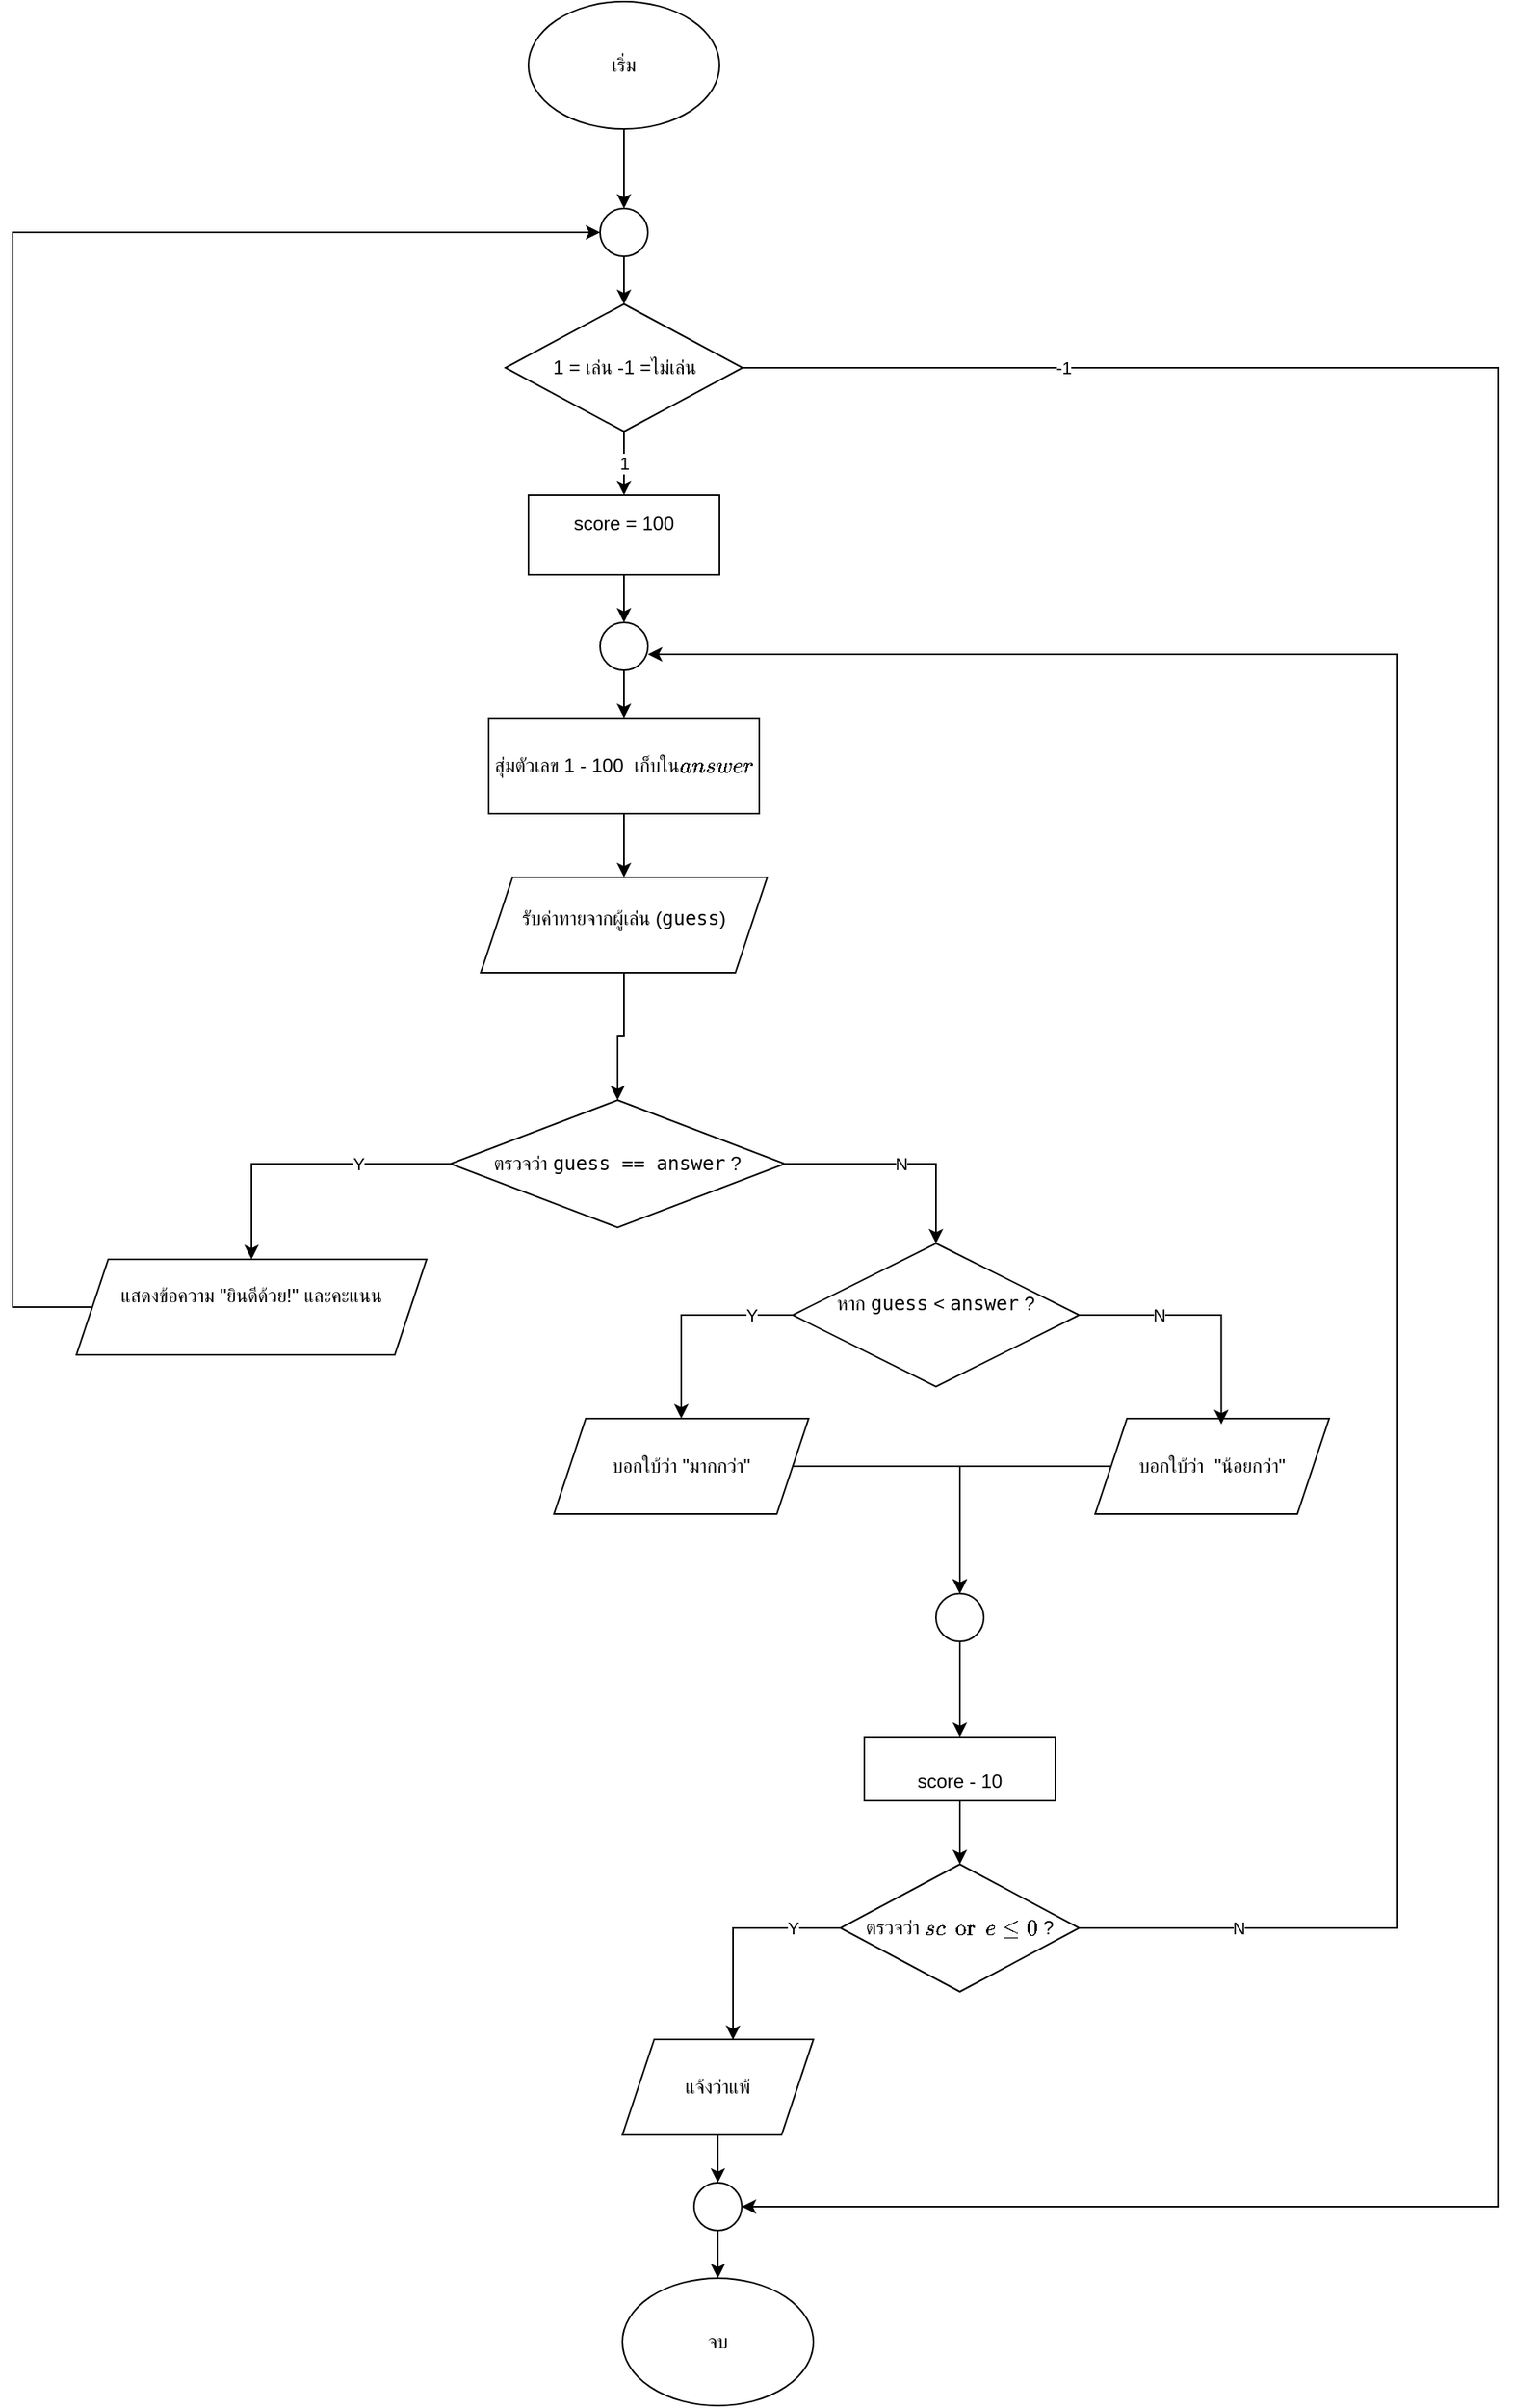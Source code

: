 <mxfile version="28.0.7">
  <diagram name="หน้า-1" id="YeD2-zbvNSz4BnXHVZ-j">
    <mxGraphModel dx="1895" dy="3505" grid="1" gridSize="10" guides="1" tooltips="1" connect="1" arrows="1" fold="1" page="1" pageScale="1" pageWidth="827" pageHeight="1169" math="0" shadow="0">
      <root>
        <mxCell id="0" />
        <mxCell id="1" parent="0" />
        <mxCell id="3lHvDlGHn1ezDBj5FLJX-93" value="" style="edgeStyle=orthogonalEdgeStyle;rounded=0;orthogonalLoop=1;jettySize=auto;html=1;" edge="1" parent="1" source="3lHvDlGHn1ezDBj5FLJX-1" target="3lHvDlGHn1ezDBj5FLJX-89">
          <mxGeometry relative="1" as="geometry" />
        </mxCell>
        <mxCell id="3lHvDlGHn1ezDBj5FLJX-1" value="เริ่ม" style="ellipse;whiteSpace=wrap;html=1;" vertex="1" parent="1">
          <mxGeometry x="354" y="-1460" width="120" height="80" as="geometry" />
        </mxCell>
        <mxCell id="3lHvDlGHn1ezDBj5FLJX-108" value="" style="edgeStyle=orthogonalEdgeStyle;rounded=0;orthogonalLoop=1;jettySize=auto;html=1;" edge="1" parent="1" source="3lHvDlGHn1ezDBj5FLJX-3" target="3lHvDlGHn1ezDBj5FLJX-15">
          <mxGeometry relative="1" as="geometry" />
        </mxCell>
        <mxCell id="3lHvDlGHn1ezDBj5FLJX-3" value="สุ่มตัวเลข 1 - 100&amp;nbsp; เก็บใน`answer`" style="rounded=0;whiteSpace=wrap;html=1;" vertex="1" parent="1">
          <mxGeometry x="329" y="-1010" width="170" height="60" as="geometry" />
        </mxCell>
        <mxCell id="3lHvDlGHn1ezDBj5FLJX-112" value="" style="edgeStyle=orthogonalEdgeStyle;rounded=0;orthogonalLoop=1;jettySize=auto;html=1;" edge="1" parent="1" source="3lHvDlGHn1ezDBj5FLJX-14" target="3lHvDlGHn1ezDBj5FLJX-111">
          <mxGeometry relative="1" as="geometry" />
        </mxCell>
        <mxCell id="3lHvDlGHn1ezDBj5FLJX-14" value="&#xa;score = 100&#xa;&#xa;" style="rounded=0;whiteSpace=wrap;html=1;" vertex="1" parent="1">
          <mxGeometry x="354" y="-1150" width="120" height="50" as="geometry" />
        </mxCell>
        <mxCell id="3lHvDlGHn1ezDBj5FLJX-29" value="" style="edgeStyle=orthogonalEdgeStyle;rounded=0;orthogonalLoop=1;jettySize=auto;html=1;" edge="1" parent="1" source="3lHvDlGHn1ezDBj5FLJX-15" target="3lHvDlGHn1ezDBj5FLJX-28">
          <mxGeometry relative="1" as="geometry" />
        </mxCell>
        <mxCell id="3lHvDlGHn1ezDBj5FLJX-15" value="&#xa;&lt;table&gt;&lt;tbody&gt;&lt;tr&gt;&lt;td data-col-size=&quot;sm&quot; data-end=&quot;1090&quot; data-start=&quot;1081&quot;&gt;&lt;/td&gt;&lt;/tr&gt;&lt;/tbody&gt;&lt;/table&gt;&lt;table&gt;&lt;tbody&gt;&lt;tr&gt;&lt;td data-col-size=&quot;md&quot; data-end=&quot;1122&quot; data-start=&quot;1090&quot;&gt;รับค่าทายจากผู้เล่น (&lt;code data-end=&quot;1120&quot; data-start=&quot;1113&quot;&gt;guess&lt;/code&gt;)&lt;/td&gt;&lt;/tr&gt;&lt;/tbody&gt;&lt;/table&gt;&#xa;&#xa;" style="shape=parallelogram;perimeter=parallelogramPerimeter;whiteSpace=wrap;html=1;fixedSize=1;" vertex="1" parent="1">
          <mxGeometry x="324" y="-910" width="180" height="60" as="geometry" />
        </mxCell>
        <mxCell id="3lHvDlGHn1ezDBj5FLJX-32" value="Y" style="edgeStyle=orthogonalEdgeStyle;rounded=0;orthogonalLoop=1;jettySize=auto;html=1;" edge="1" parent="1" source="3lHvDlGHn1ezDBj5FLJX-28" target="3lHvDlGHn1ezDBj5FLJX-31">
          <mxGeometry x="-0.371" relative="1" as="geometry">
            <mxPoint as="offset" />
          </mxGeometry>
        </mxCell>
        <mxCell id="3lHvDlGHn1ezDBj5FLJX-55" value="N" style="edgeStyle=orthogonalEdgeStyle;rounded=0;orthogonalLoop=1;jettySize=auto;html=1;" edge="1" parent="1" source="3lHvDlGHn1ezDBj5FLJX-28" target="3lHvDlGHn1ezDBj5FLJX-54">
          <mxGeometry relative="1" as="geometry">
            <Array as="points">
              <mxPoint x="610" y="-730" />
            </Array>
          </mxGeometry>
        </mxCell>
        <mxCell id="3lHvDlGHn1ezDBj5FLJX-28" value="ตรวจว่า &lt;code data-end=&quot;1259&quot; data-start=&quot;1242&quot;&gt;guess == answer&lt;/code&gt; ?" style="rhombus;whiteSpace=wrap;html=1;" vertex="1" parent="1">
          <mxGeometry x="305" y="-770" width="210" height="80" as="geometry" />
        </mxCell>
        <mxCell id="3lHvDlGHn1ezDBj5FLJX-44" value="" style="edgeStyle=orthogonalEdgeStyle;rounded=0;orthogonalLoop=1;jettySize=auto;html=1;entryX=0;entryY=0.5;entryDx=0;entryDy=0;" edge="1" parent="1" source="3lHvDlGHn1ezDBj5FLJX-31" target="3lHvDlGHn1ezDBj5FLJX-89">
          <mxGeometry relative="1" as="geometry">
            <mxPoint x="180" y="-560" as="targetPoint" />
            <Array as="points">
              <mxPoint x="30" y="-640" />
              <mxPoint x="30" y="-1315" />
            </Array>
          </mxGeometry>
        </mxCell>
        <mxCell id="3lHvDlGHn1ezDBj5FLJX-31" value="&#xa;แสดงข้อความ &quot;ยินดีด้วย!&quot; และคะแนน&#xa;&#xa;" style="shape=parallelogram;perimeter=parallelogramPerimeter;whiteSpace=wrap;html=1;fixedSize=1;" vertex="1" parent="1">
          <mxGeometry x="70" y="-670" width="220" height="60" as="geometry" />
        </mxCell>
        <mxCell id="3lHvDlGHn1ezDBj5FLJX-64" value="Y" style="edgeStyle=orthogonalEdgeStyle;rounded=0;orthogonalLoop=1;jettySize=auto;html=1;" edge="1" parent="1" source="3lHvDlGHn1ezDBj5FLJX-54" target="3lHvDlGHn1ezDBj5FLJX-62">
          <mxGeometry x="-0.613" relative="1" as="geometry">
            <Array as="points">
              <mxPoint x="450" y="-635" />
            </Array>
            <mxPoint as="offset" />
          </mxGeometry>
        </mxCell>
        <mxCell id="3lHvDlGHn1ezDBj5FLJX-54" value="&#xa;หาก &lt;code data-end=&quot;1670&quot; data-start=&quot;1663&quot;&gt;guess&lt;/code&gt; &amp;lt; &lt;code data-end=&quot;1681&quot; data-start=&quot;1673&quot;&gt;answer&lt;/code&gt; ?&#xa;&#xa;" style="rhombus;whiteSpace=wrap;html=1;" vertex="1" parent="1">
          <mxGeometry x="520" y="-680" width="180" height="90" as="geometry" />
        </mxCell>
        <mxCell id="3lHvDlGHn1ezDBj5FLJX-70" style="edgeStyle=orthogonalEdgeStyle;rounded=0;orthogonalLoop=1;jettySize=auto;html=1;exitX=0;exitY=0.5;exitDx=0;exitDy=0;entryX=0.5;entryY=0;entryDx=0;entryDy=0;" edge="1" parent="1" source="3lHvDlGHn1ezDBj5FLJX-57" target="3lHvDlGHn1ezDBj5FLJX-68">
          <mxGeometry relative="1" as="geometry">
            <mxPoint x="620" y="-450" as="targetPoint" />
          </mxGeometry>
        </mxCell>
        <mxCell id="3lHvDlGHn1ezDBj5FLJX-57" value="&lt;br&gt;บอกใบ้ว่า&amp;nbsp; &quot;น้อยกว่า&quot;&lt;div&gt;&lt;br/&gt;&lt;/div&gt;" style="shape=parallelogram;perimeter=parallelogramPerimeter;whiteSpace=wrap;html=1;fixedSize=1;" vertex="1" parent="1">
          <mxGeometry x="710" y="-570" width="147" height="60" as="geometry" />
        </mxCell>
        <mxCell id="3lHvDlGHn1ezDBj5FLJX-69" style="edgeStyle=orthogonalEdgeStyle;rounded=0;orthogonalLoop=1;jettySize=auto;html=1;entryX=0.5;entryY=0;entryDx=0;entryDy=0;" edge="1" parent="1" source="3lHvDlGHn1ezDBj5FLJX-62" target="3lHvDlGHn1ezDBj5FLJX-68">
          <mxGeometry relative="1" as="geometry" />
        </mxCell>
        <mxCell id="3lHvDlGHn1ezDBj5FLJX-62" value="บอกใบ้ว่า &quot;มากกว่า&quot;" style="shape=parallelogram;perimeter=parallelogramPerimeter;whiteSpace=wrap;html=1;fixedSize=1;" vertex="1" parent="1">
          <mxGeometry x="370" y="-570" width="160" height="60" as="geometry" />
        </mxCell>
        <mxCell id="3lHvDlGHn1ezDBj5FLJX-65" value="N" style="edgeStyle=orthogonalEdgeStyle;rounded=0;orthogonalLoop=1;jettySize=auto;html=1;entryX=0.539;entryY=0.06;entryDx=0;entryDy=0;entryPerimeter=0;" edge="1" parent="1" source="3lHvDlGHn1ezDBj5FLJX-54" target="3lHvDlGHn1ezDBj5FLJX-57">
          <mxGeometry x="-0.366" relative="1" as="geometry">
            <mxPoint as="offset" />
          </mxGeometry>
        </mxCell>
        <mxCell id="3lHvDlGHn1ezDBj5FLJX-73" style="edgeStyle=orthogonalEdgeStyle;rounded=0;orthogonalLoop=1;jettySize=auto;html=1;entryX=0.5;entryY=0;entryDx=0;entryDy=0;" edge="1" parent="1" source="3lHvDlGHn1ezDBj5FLJX-68" target="3lHvDlGHn1ezDBj5FLJX-71">
          <mxGeometry relative="1" as="geometry">
            <mxPoint x="625" y="-390" as="targetPoint" />
          </mxGeometry>
        </mxCell>
        <mxCell id="3lHvDlGHn1ezDBj5FLJX-68" value="" style="ellipse;whiteSpace=wrap;html=1;aspect=fixed;" vertex="1" parent="1">
          <mxGeometry x="610" y="-460" width="30" height="30" as="geometry" />
        </mxCell>
        <mxCell id="3lHvDlGHn1ezDBj5FLJX-75" value="" style="edgeStyle=orthogonalEdgeStyle;rounded=0;orthogonalLoop=1;jettySize=auto;html=1;" edge="1" parent="1" source="3lHvDlGHn1ezDBj5FLJX-71" target="3lHvDlGHn1ezDBj5FLJX-74">
          <mxGeometry relative="1" as="geometry" />
        </mxCell>
        <mxCell id="3lHvDlGHn1ezDBj5FLJX-71" value="&lt;br&gt;score - 10" style="whiteSpace=wrap;html=1;" vertex="1" parent="1">
          <mxGeometry x="565" y="-370" width="120" height="40" as="geometry" />
        </mxCell>
        <mxCell id="3lHvDlGHn1ezDBj5FLJX-110" value="N" style="edgeStyle=orthogonalEdgeStyle;rounded=0;orthogonalLoop=1;jettySize=auto;html=1;entryX=1;entryY=0.5;entryDx=0;entryDy=0;exitX=1;exitY=0.5;exitDx=0;exitDy=0;exitPerimeter=0;" edge="1" parent="1" source="3lHvDlGHn1ezDBj5FLJX-74">
          <mxGeometry x="-0.864" relative="1" as="geometry">
            <mxPoint x="429.0" y="-1050.05" as="targetPoint" />
            <mxPoint x="700.0" y="-245.05" as="sourcePoint" />
            <Array as="points">
              <mxPoint x="900" y="-250" />
              <mxPoint x="900" y="-1050" />
            </Array>
            <mxPoint as="offset" />
          </mxGeometry>
        </mxCell>
        <mxCell id="3lHvDlGHn1ezDBj5FLJX-74" value="ตรวจว่า `score &lt;= 0` ?" style="rhombus;whiteSpace=wrap;html=1;" vertex="1" parent="1">
          <mxGeometry x="550" y="-290" width="150" height="80" as="geometry" />
        </mxCell>
        <mxCell id="3lHvDlGHn1ezDBj5FLJX-82" value="" style="edgeStyle=orthogonalEdgeStyle;rounded=0;orthogonalLoop=1;jettySize=auto;html=1;" edge="1" parent="1" source="3lHvDlGHn1ezDBj5FLJX-76" target="3lHvDlGHn1ezDBj5FLJX-81">
          <mxGeometry relative="1" as="geometry" />
        </mxCell>
        <mxCell id="3lHvDlGHn1ezDBj5FLJX-76" value="แจ้งว่าแพ้" style="shape=parallelogram;perimeter=parallelogramPerimeter;whiteSpace=wrap;html=1;fixedSize=1;" vertex="1" parent="1">
          <mxGeometry x="413" y="-180" width="120" height="60" as="geometry" />
        </mxCell>
        <mxCell id="3lHvDlGHn1ezDBj5FLJX-77" value="Y" style="edgeStyle=orthogonalEdgeStyle;rounded=0;orthogonalLoop=1;jettySize=auto;html=1;entryX=0.579;entryY=0.005;entryDx=0;entryDy=0;entryPerimeter=0;" edge="1" parent="1" source="3lHvDlGHn1ezDBj5FLJX-74" target="3lHvDlGHn1ezDBj5FLJX-76">
          <mxGeometry x="-0.563" relative="1" as="geometry">
            <mxPoint as="offset" />
          </mxGeometry>
        </mxCell>
        <mxCell id="3lHvDlGHn1ezDBj5FLJX-85" value="" style="edgeStyle=orthogonalEdgeStyle;rounded=0;orthogonalLoop=1;jettySize=auto;html=1;" edge="1" parent="1" source="3lHvDlGHn1ezDBj5FLJX-81" target="3lHvDlGHn1ezDBj5FLJX-84">
          <mxGeometry relative="1" as="geometry" />
        </mxCell>
        <mxCell id="3lHvDlGHn1ezDBj5FLJX-81" value="" style="ellipse;whiteSpace=wrap;html=1;aspect=fixed;" vertex="1" parent="1">
          <mxGeometry x="458" y="-90" width="30" height="30" as="geometry" />
        </mxCell>
        <mxCell id="3lHvDlGHn1ezDBj5FLJX-84" value="จบ" style="ellipse;whiteSpace=wrap;html=1;" vertex="1" parent="1">
          <mxGeometry x="413" y="-30" width="120" height="80" as="geometry" />
        </mxCell>
        <mxCell id="3lHvDlGHn1ezDBj5FLJX-104" value="" style="edgeStyle=orthogonalEdgeStyle;rounded=0;orthogonalLoop=1;jettySize=auto;html=1;" edge="1" parent="1" source="3lHvDlGHn1ezDBj5FLJX-89" target="3lHvDlGHn1ezDBj5FLJX-96">
          <mxGeometry relative="1" as="geometry" />
        </mxCell>
        <mxCell id="3lHvDlGHn1ezDBj5FLJX-89" value="" style="ellipse;whiteSpace=wrap;html=1;aspect=fixed;" vertex="1" parent="1">
          <mxGeometry x="399" y="-1330" width="30" height="30" as="geometry" />
        </mxCell>
        <mxCell id="3lHvDlGHn1ezDBj5FLJX-100" value="-1" style="edgeStyle=orthogonalEdgeStyle;rounded=0;orthogonalLoop=1;jettySize=auto;html=1;entryX=1;entryY=0.5;entryDx=0;entryDy=0;exitX=1;exitY=0.5;exitDx=0;exitDy=0;" edge="1" parent="1" source="3lHvDlGHn1ezDBj5FLJX-96" target="3lHvDlGHn1ezDBj5FLJX-81">
          <mxGeometry x="-0.809" relative="1" as="geometry">
            <mxPoint x="484.503" y="-1210" as="sourcePoint" />
            <mxPoint x="560.64" y="-115" as="targetPoint" />
            <Array as="points">
              <mxPoint x="963" y="-1230" />
              <mxPoint x="963" y="-75" />
            </Array>
            <mxPoint as="offset" />
          </mxGeometry>
        </mxCell>
        <mxCell id="3lHvDlGHn1ezDBj5FLJX-107" value="1" style="edgeStyle=orthogonalEdgeStyle;rounded=0;orthogonalLoop=1;jettySize=auto;html=1;" edge="1" parent="1" source="3lHvDlGHn1ezDBj5FLJX-96" target="3lHvDlGHn1ezDBj5FLJX-14">
          <mxGeometry relative="1" as="geometry" />
        </mxCell>
        <mxCell id="3lHvDlGHn1ezDBj5FLJX-96" value="1 = เล่น -1 =ไม่เล่น" style="rhombus;whiteSpace=wrap;html=1;" vertex="1" parent="1">
          <mxGeometry x="339.5" y="-1270" width="149" height="80" as="geometry" />
        </mxCell>
        <mxCell id="3lHvDlGHn1ezDBj5FLJX-113" value="" style="edgeStyle=orthogonalEdgeStyle;rounded=0;orthogonalLoop=1;jettySize=auto;html=1;" edge="1" parent="1" source="3lHvDlGHn1ezDBj5FLJX-111" target="3lHvDlGHn1ezDBj5FLJX-3">
          <mxGeometry relative="1" as="geometry" />
        </mxCell>
        <mxCell id="3lHvDlGHn1ezDBj5FLJX-111" value="" style="ellipse;whiteSpace=wrap;html=1;aspect=fixed;" vertex="1" parent="1">
          <mxGeometry x="399" y="-1070" width="30" height="30" as="geometry" />
        </mxCell>
      </root>
    </mxGraphModel>
  </diagram>
</mxfile>

